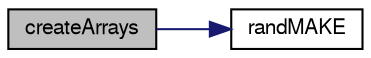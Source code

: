digraph G
{
  edge [fontname="FreeSans",fontsize="10",labelfontname="FreeSans",labelfontsize="10"];
  node [fontname="FreeSans",fontsize="10",shape=record];
  rankdir=LR;
  Node1 [label="createArrays",height=0.2,width=0.4,color="black", fillcolor="grey75", style="filled" fontcolor="black"];
  Node1 -> Node2 [color="midnightblue",fontsize="10",style="solid"];
  Node2 [label="randMAKE",height=0.2,width=0.4,color="black", fillcolor="white", style="filled",URL="$_delouth_mansfield-_assn4-_sort_prog_8cpp.html#a191743d28b671610e8d78df14b41ed9e"];
}
